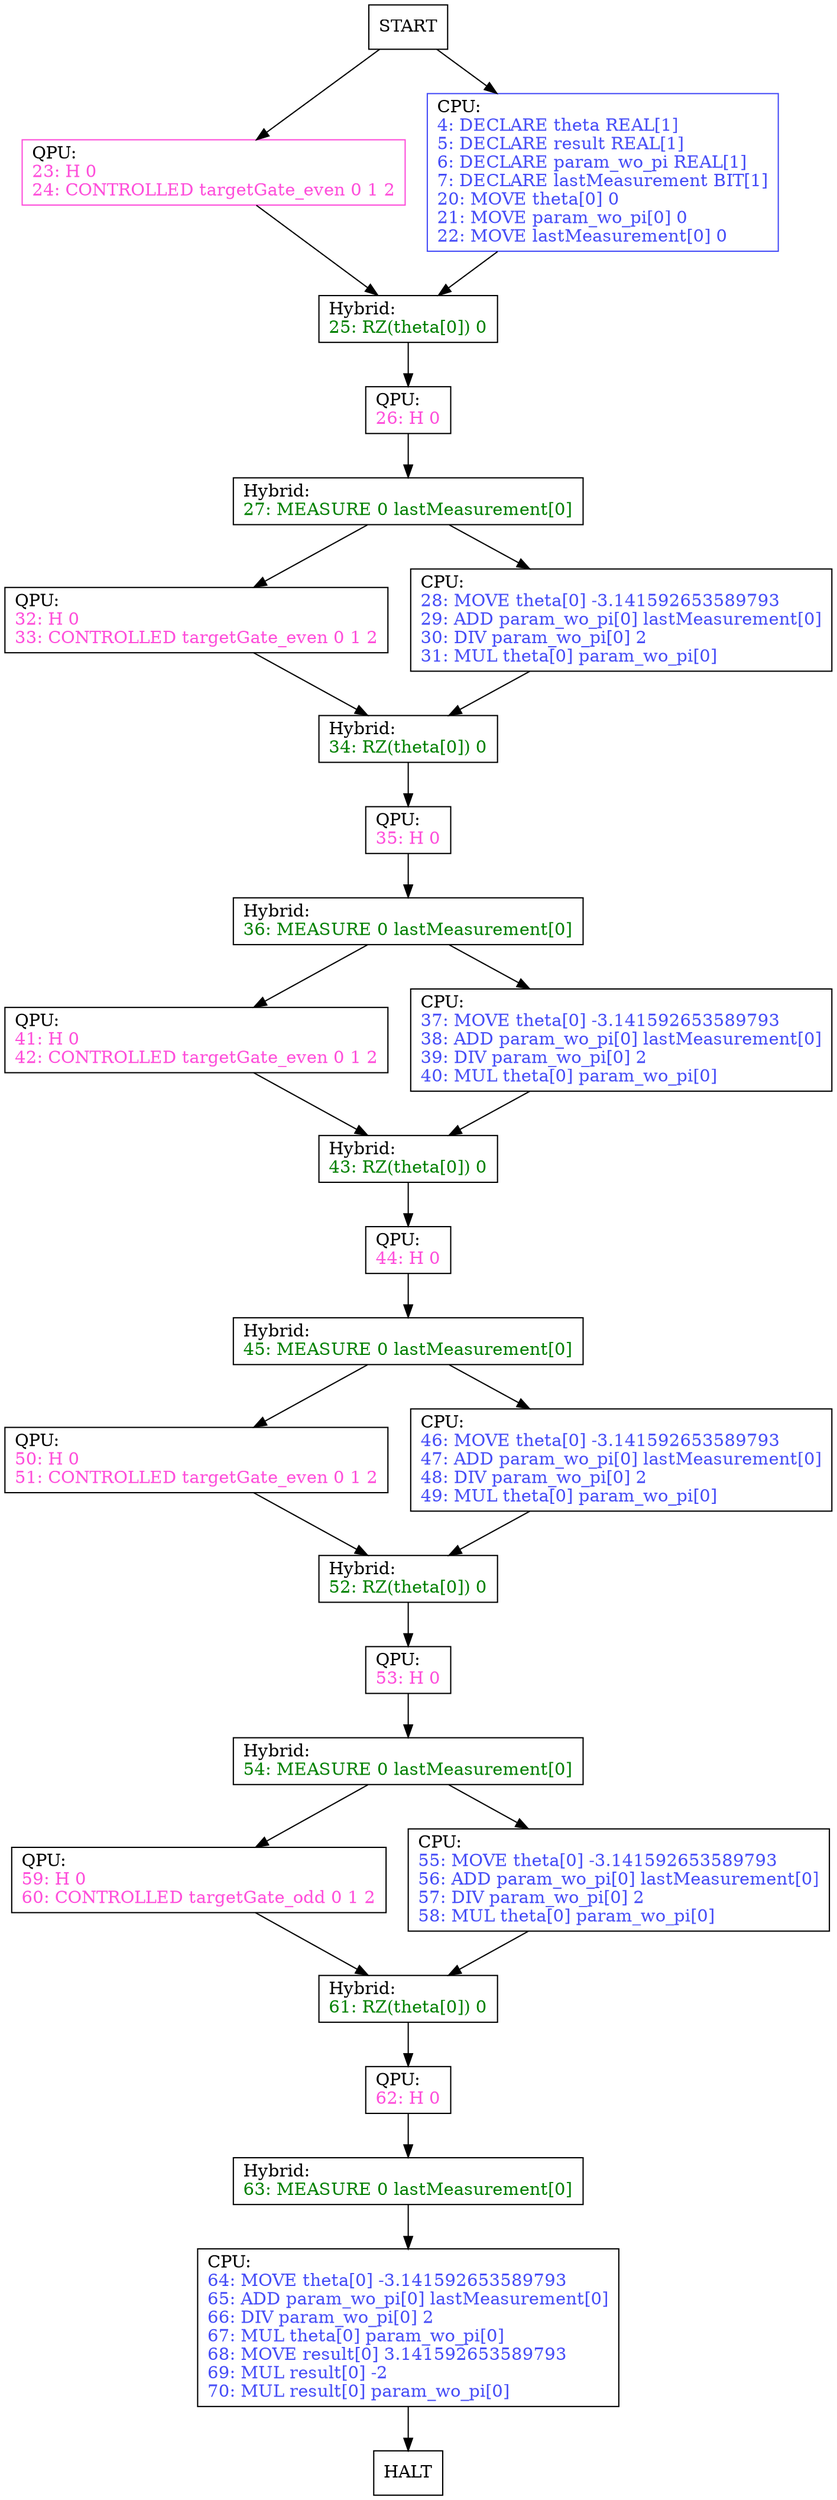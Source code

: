 # SPDX-FileCopyrightText: 2025 Lian Remme <lian.remme@dlr.de>
# SPDX-License-Identifier: MIT
digraph "ControlFlowGraph" {
"startquantum00" ["shape"="rectangle","color"="#fe4eda","label"=<QPU:<br align="left"/><font color="#fe4eda">23: H 0</font><br align="left"/><font color="#fe4eda">24: CONTROLLED targetGate_even 0 1 2</font><br align="left"/>>]
"startcontrol224" ["shape"="rectangle","color"="black","label"=<Hybrid:<br align="left"/><font color="#008000">25: RZ(theta[0]) 0</font><br align="left"/>>]
"startclassical311" ["shape"="rectangle","color"="black","label"=<CPU:<br align="left"/><font color="#464df7">64: MOVE theta[0] -3.141592653589793</font><br align="left"/><font color="#464df7">65: ADD param_wo_pi[0] lastMeasurement[0]</font><br align="left"/><font color="#464df7">66: DIV param_wo_pi[0] 2</font><br align="left"/><font color="#464df7">67: MUL theta[0] param_wo_pi[0]</font><br align="left"/><font color="#464df7">68: MOVE result[0] 3.141592653589793</font><br align="left"/><font color="#464df7">69: MUL result[0] -2</font><br align="left"/><font color="#464df7">70: MUL result[0] param_wo_pi[0]</font><br align="left"/>>]
"halt4" ["shape"="rectangle","color"="black","label"=<HALT<br align="left"/>>]
"startcontrol142" ["shape"="rectangle","color"="black","label"=<Hybrid:<br align="left"/><font color="#008000">43: RZ(theta[0]) 0</font><br align="left"/>>]
"startquantum1511" ["shape"="rectangle","color"="black","label"=<QPU:<br align="left"/><font color="#fe4eda">44: H 0</font><br align="left"/>>]
"startcontrol113" ["shape"="rectangle","color"="black","label"=<Hybrid:<br align="left"/><font color="#008000">36: MEASURE 0 lastMeasurement[0]</font><br align="left"/>>]
"startquantum1210" ["shape"="rectangle","color"="black","label"=<QPU:<br align="left"/><font color="#fe4eda">41: H 0</font><br align="left"/><font color="#fe4eda">42: CONTROLLED targetGate_even 0 1 2</font><br align="left"/>>]
"startclassical1322" ["shape"="rectangle","color"="black","label"=<CPU:<br align="left"/><font color="#464df7">37: MOVE theta[0] -3.141592653589793</font><br align="left"/><font color="#464df7">38: ADD param_wo_pi[0] lastMeasurement[0]</font><br align="left"/><font color="#464df7">39: DIV param_wo_pi[0] 2</font><br align="left"/><font color="#464df7">40: MUL theta[0] param_wo_pi[0]</font><br align="left"/>>]
"startcontrol55" ["shape"="rectangle","color"="black","label"=<Hybrid:<br align="left"/><font color="#008000">27: MEASURE 0 lastMeasurement[0]</font><br align="left"/>>]
"startquantum621" ["shape"="rectangle","color"="black","label"=<QPU:<br align="left"/><font color="#fe4eda">32: H 0</font><br align="left"/><font color="#fe4eda">33: CONTROLLED targetGate_even 0 1 2</font><br align="left"/>>]
"startclassical712" ["shape"="rectangle","color"="black","label"=<CPU:<br align="left"/><font color="#464df7">28: MOVE theta[0] -3.141592653589793</font><br align="left"/><font color="#464df7">29: ADD param_wo_pi[0] lastMeasurement[0]</font><br align="left"/><font color="#464df7">30: DIV param_wo_pi[0] 2</font><br align="left"/><font color="#464df7">31: MUL theta[0] param_wo_pi[0]</font><br align="left"/>>]
"startquantum276" ["shape"="rectangle","color"="black","label"=<QPU:<br align="left"/><font color="#fe4eda">62: H 0</font><br align="left"/>>]
"startcontrol2927" ["shape"="rectangle","color"="black","label"=<Hybrid:<br align="left"/><font color="#008000">63: MEASURE 0 lastMeasurement[0]</font><br align="left"/>>]
"startquantum37" ["shape"="rectangle","color"="black","label"=<QPU:<br align="left"/><font color="#fe4eda">26: H 0</font><br align="left"/>>]
"startcontrol238" ["shape"="rectangle","color"="black","label"=<Hybrid:<br align="left"/><font color="#008000">54: MEASURE 0 lastMeasurement[0]</font><br align="left"/>>]
"startquantum2419" ["shape"="rectangle","color"="black","label"=<QPU:<br align="left"/><font color="#fe4eda">59: H 0</font><br align="left"/><font color="#fe4eda">60: CONTROLLED targetGate_odd 0 1 2</font><br align="left"/>>]
"startclassical259" ["shape"="rectangle","color"="black","label"=<CPU:<br align="left"/><font color="#464df7">55: MOVE theta[0] -3.141592653589793</font><br align="left"/><font color="#464df7">56: ADD param_wo_pi[0] lastMeasurement[0]</font><br align="left"/><font color="#464df7">57: DIV param_wo_pi[0] 2</font><br align="left"/><font color="#464df7">58: MUL theta[0] param_wo_pi[0]</font><br align="left"/>>]
"startcontrol2626" ["shape"="rectangle","color"="black","label"=<Hybrid:<br align="left"/><font color="#008000">61: RZ(theta[0]) 0</font><br align="left"/>>]
"startcontrol1720" ["shape"="rectangle","color"="black","label"=<Hybrid:<br align="left"/><font color="#008000">45: MEASURE 0 lastMeasurement[0]</font><br align="left"/>>]
"startcontrol813" ["shape"="rectangle","color"="black","label"=<Hybrid:<br align="left"/><font color="#008000">34: RZ(theta[0]) 0</font><br align="left"/>>]
"startquantum917" ["shape"="rectangle","color"="black","label"=<QPU:<br align="left"/><font color="#fe4eda">35: H 0</font><br align="left"/>>]
"start14" ["shape"="rectangle","color"="black","label"=<START<br align="left"/>>]
"startclassical115" ["shape"="rectangle","color"="#464df7","label"=<CPU:<br align="left"/><font color="#464df7">4: DECLARE theta REAL[1]</font><br align="left"/><font color="#464df7">5: DECLARE result REAL[1]</font><br align="left"/><font color="#464df7">6: DECLARE param_wo_pi REAL[1]</font><br align="left"/><font color="#464df7">7: DECLARE lastMeasurement BIT[1]</font><br align="left"/><font color="#464df7">20: MOVE theta[0] 0</font><br align="left"/><font color="#464df7">21: MOVE param_wo_pi[0] 0</font><br align="left"/><font color="#464df7">22: MOVE lastMeasurement[0] 0</font><br align="left"/>>]
"startquantum1816" ["shape"="rectangle","color"="black","label"=<QPU:<br align="left"/><font color="#fe4eda">50: H 0</font><br align="left"/><font color="#fe4eda">51: CONTROLLED targetGate_even 0 1 2</font><br align="left"/>>]
"startcontrol2018" ["shape"="rectangle","color"="black","label"=<Hybrid:<br align="left"/><font color="#008000">52: RZ(theta[0]) 0</font><br align="left"/>>]
"startquantum2123" ["shape"="rectangle","color"="black","label"=<QPU:<br align="left"/><font color="#fe4eda">53: H 0</font><br align="left"/>>]
"startclassical1925" ["shape"="rectangle","color"="black","label"=<CPU:<br align="left"/><font color="#464df7">46: MOVE theta[0] -3.141592653589793</font><br align="left"/><font color="#464df7">47: ADD param_wo_pi[0] lastMeasurement[0]</font><br align="left"/><font color="#464df7">48: DIV param_wo_pi[0] 2</font><br align="left"/><font color="#464df7">49: MUL theta[0] param_wo_pi[0]</font><br align="left"/>>]
"startquantum00" -> "startcontrol224"
"startcontrol224" -> "startquantum37"
"startclassical311" -> "halt4"
"startcontrol142" -> "startquantum1511"
"startquantum1511" -> "startcontrol1720"
"startcontrol113" -> "startclassical1322"
"startcontrol113" -> "startquantum1210"
"startquantum1210" -> "startcontrol142"
"startclassical1322" -> "startcontrol142"
"startcontrol55" -> "startclassical712"
"startcontrol55" -> "startquantum621"
"startquantum621" -> "startcontrol813"
"startclassical712" -> "startcontrol813"
"startquantum276" -> "startcontrol2927"
"startcontrol2927" -> "startclassical311"
"startquantum37" -> "startcontrol55"
"startcontrol238" -> "startclassical259"
"startcontrol238" -> "startquantum2419"
"startquantum2419" -> "startcontrol2626"
"startclassical259" -> "startcontrol2626"
"startcontrol2626" -> "startquantum276"
"startcontrol1720" -> "startclassical1925"
"startcontrol1720" -> "startquantum1816"
"startcontrol813" -> "startquantum917"
"startquantum917" -> "startcontrol113"
"start14" -> "startclassical115"
"start14" -> "startquantum00"
"startclassical115" -> "startcontrol224"
"startquantum1816" -> "startcontrol2018"
"startcontrol2018" -> "startquantum2123"
"startquantum2123" -> "startcontrol238"
"startclassical1925" -> "startcontrol2018"
}